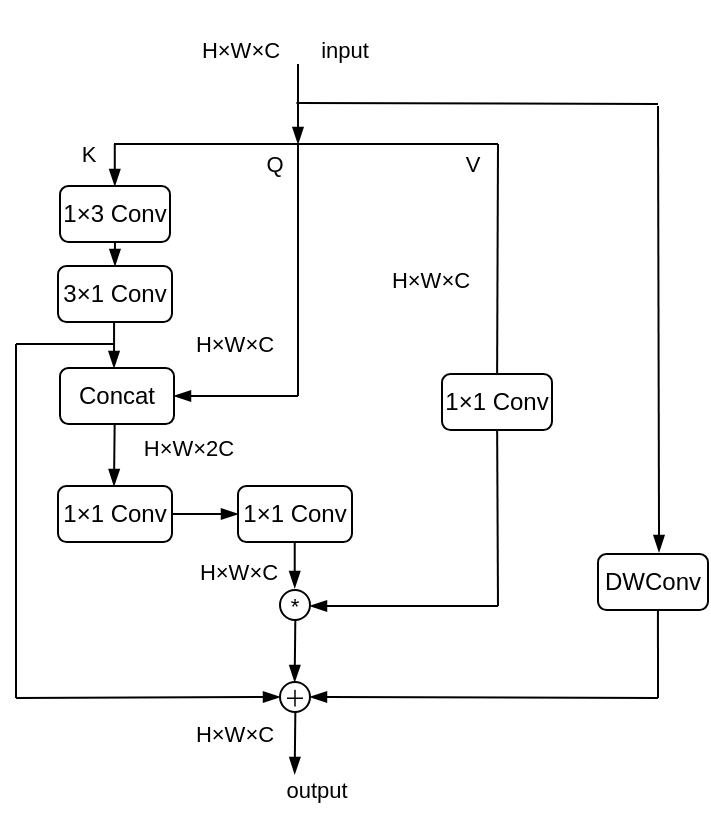 <mxfile version="21.5.0" type="github">
  <diagram name="Page-1" id="gEg1V6Gbbd0wJ8AVt90H">
    <mxGraphModel dx="819" dy="432" grid="1" gridSize="5" guides="1" tooltips="1" connect="1" arrows="1" fold="1" page="1" pageScale="1" pageWidth="850" pageHeight="1100" math="0" shadow="0">
      <root>
        <mxCell id="0" />
        <mxCell id="1" parent="0" />
        <mxCell id="2SR5AFi4XdRwV4E2U-QK-1" value="1×3 Conv" style="rounded=1;whiteSpace=wrap;html=1;" vertex="1" parent="1">
          <mxGeometry x="361" y="101" width="55" height="28" as="geometry" />
        </mxCell>
        <mxCell id="2SR5AFi4XdRwV4E2U-QK-2" value="" style="endArrow=blockThin;html=1;rounded=0;endFill=1;strokeWidth=1;" edge="1" parent="1">
          <mxGeometry width="50" height="50" relative="1" as="geometry">
            <mxPoint x="480" y="40" as="sourcePoint" />
            <mxPoint x="480" y="80" as="targetPoint" />
          </mxGeometry>
        </mxCell>
        <mxCell id="2SR5AFi4XdRwV4E2U-QK-4" value="" style="endArrow=none;html=1;rounded=0;" edge="1" parent="1">
          <mxGeometry width="50" height="50" relative="1" as="geometry">
            <mxPoint x="388" y="80" as="sourcePoint" />
            <mxPoint x="580" y="80" as="targetPoint" />
          </mxGeometry>
        </mxCell>
        <mxCell id="2SR5AFi4XdRwV4E2U-QK-7" value="" style="endArrow=blockThin;html=1;rounded=0;endFill=1;" edge="1" parent="1">
          <mxGeometry width="50" height="50" relative="1" as="geometry">
            <mxPoint x="388.39" y="80" as="sourcePoint" />
            <mxPoint x="388.39" y="101" as="targetPoint" />
          </mxGeometry>
        </mxCell>
        <mxCell id="2SR5AFi4XdRwV4E2U-QK-10" value="" style="endArrow=blockThin;html=1;rounded=0;endFill=1;" edge="1" parent="1">
          <mxGeometry width="50" height="50" relative="1" as="geometry">
            <mxPoint x="388.48" y="129" as="sourcePoint" />
            <mxPoint x="388.48" y="141" as="targetPoint" />
          </mxGeometry>
        </mxCell>
        <mxCell id="2SR5AFi4XdRwV4E2U-QK-11" value="3×1 Conv" style="rounded=1;whiteSpace=wrap;html=1;" vertex="1" parent="1">
          <mxGeometry x="360" y="141" width="57" height="28" as="geometry" />
        </mxCell>
        <mxCell id="2SR5AFi4XdRwV4E2U-QK-14" value="Concat" style="rounded=1;whiteSpace=wrap;html=1;" vertex="1" parent="1">
          <mxGeometry x="361" y="192" width="57" height="28" as="geometry" />
        </mxCell>
        <mxCell id="2SR5AFi4XdRwV4E2U-QK-15" value="" style="endArrow=blockThin;html=1;rounded=0;endFill=1;exitX=0.492;exitY=1.015;exitDx=0;exitDy=0;exitPerimeter=0;" edge="1" parent="1" source="2SR5AFi4XdRwV4E2U-QK-11">
          <mxGeometry width="50" height="50" relative="1" as="geometry">
            <mxPoint x="388" y="171" as="sourcePoint" />
            <mxPoint x="388" y="192" as="targetPoint" />
          </mxGeometry>
        </mxCell>
        <mxCell id="2SR5AFi4XdRwV4E2U-QK-17" value="" style="endArrow=none;html=1;rounded=0;labelBackgroundColor=default;strokeColor=default;fontFamily=Helvetica;fontSize=11;fontColor=default;shape=connector;" edge="1" parent="1">
          <mxGeometry width="50" height="50" relative="1" as="geometry">
            <mxPoint x="480" y="206" as="sourcePoint" />
            <mxPoint x="480" y="80" as="targetPoint" />
          </mxGeometry>
        </mxCell>
        <mxCell id="2SR5AFi4XdRwV4E2U-QK-18" value="" style="endArrow=blockThin;html=1;rounded=0;endFill=1;entryX=1;entryY=0.5;entryDx=0;entryDy=0;" edge="1" parent="1" target="2SR5AFi4XdRwV4E2U-QK-14">
          <mxGeometry width="50" height="50" relative="1" as="geometry">
            <mxPoint x="480" y="206" as="sourcePoint" />
            <mxPoint x="431" y="212" as="targetPoint" />
          </mxGeometry>
        </mxCell>
        <mxCell id="2SR5AFi4XdRwV4E2U-QK-19" value="K" style="text;html=1;align=center;verticalAlign=middle;resizable=0;points=[];autosize=1;strokeColor=none;fillColor=none;fontSize=11;fontFamily=Helvetica;fontColor=default;" vertex="1" parent="1">
          <mxGeometry x="360" y="70" width="30" height="30" as="geometry" />
        </mxCell>
        <mxCell id="2SR5AFi4XdRwV4E2U-QK-20" value="Q" style="text;html=1;align=center;verticalAlign=middle;resizable=0;points=[];autosize=1;strokeColor=none;fillColor=none;fontSize=11;fontFamily=Helvetica;fontColor=default;" vertex="1" parent="1">
          <mxGeometry x="453" y="75" width="30" height="30" as="geometry" />
        </mxCell>
        <mxCell id="2SR5AFi4XdRwV4E2U-QK-22" value="V" style="text;html=1;align=center;verticalAlign=middle;resizable=0;points=[];autosize=1;strokeColor=none;fillColor=none;fontSize=11;fontFamily=Helvetica;fontColor=default;" vertex="1" parent="1">
          <mxGeometry x="552" y="75" width="30" height="30" as="geometry" />
        </mxCell>
        <mxCell id="2SR5AFi4XdRwV4E2U-QK-23" value="input" style="text;html=1;align=center;verticalAlign=middle;resizable=0;points=[];autosize=1;strokeColor=none;fillColor=none;fontSize=11;fontFamily=Helvetica;fontColor=default;" vertex="1" parent="1">
          <mxGeometry x="480" y="18" width="45" height="30" as="geometry" />
        </mxCell>
        <mxCell id="2SR5AFi4XdRwV4E2U-QK-24" value="&lt;p style=&quot;line-height: 100%;&quot;&gt;&lt;font style=&quot;font-size: 11px;&quot;&gt;H×W×C&lt;/font&gt;&lt;/p&gt;" style="text;html=1;align=center;verticalAlign=middle;resizable=0;points=[];autosize=1;strokeColor=none;fillColor=none;fontSize=11;fontFamily=Helvetica;fontColor=default;" vertex="1" parent="1">
          <mxGeometry x="418" y="8" width="65" height="50" as="geometry" />
        </mxCell>
        <mxCell id="2SR5AFi4XdRwV4E2U-QK-28" value="H×W×C" style="text;html=1;align=center;verticalAlign=middle;resizable=0;points=[];autosize=1;strokeColor=none;fillColor=none;fontSize=11;fontFamily=Helvetica;fontColor=default;" vertex="1" parent="1">
          <mxGeometry x="415" y="165" width="65" height="30" as="geometry" />
        </mxCell>
        <mxCell id="2SR5AFi4XdRwV4E2U-QK-30" value="" style="endArrow=blockThin;html=1;rounded=0;endFill=1;exitX=0.492;exitY=1.015;exitDx=0;exitDy=0;exitPerimeter=0;" edge="1" parent="1">
          <mxGeometry width="50" height="50" relative="1" as="geometry">
            <mxPoint x="388.33" y="220" as="sourcePoint" />
            <mxPoint x="388" y="251" as="targetPoint" />
          </mxGeometry>
        </mxCell>
        <mxCell id="2SR5AFi4XdRwV4E2U-QK-31" value="H×W×2C" style="text;html=1;align=center;verticalAlign=middle;resizable=0;points=[];autosize=1;strokeColor=none;fillColor=none;fontSize=11;fontFamily=Helvetica;fontColor=default;" vertex="1" parent="1">
          <mxGeometry x="390" y="217" width="70" height="30" as="geometry" />
        </mxCell>
        <mxCell id="2SR5AFi4XdRwV4E2U-QK-32" value="1×1 Conv" style="rounded=1;whiteSpace=wrap;html=1;" vertex="1" parent="1">
          <mxGeometry x="360" y="251" width="57" height="28" as="geometry" />
        </mxCell>
        <mxCell id="2SR5AFi4XdRwV4E2U-QK-33" value="1×1 Conv" style="rounded=1;whiteSpace=wrap;html=1;" vertex="1" parent="1">
          <mxGeometry x="450" y="251" width="57" height="28" as="geometry" />
        </mxCell>
        <mxCell id="2SR5AFi4XdRwV4E2U-QK-34" value="" style="endArrow=blockThin;html=1;rounded=0;endFill=1;entryX=0;entryY=0.5;entryDx=0;entryDy=0;exitX=1;exitY=0.5;exitDx=0;exitDy=0;" edge="1" parent="1" source="2SR5AFi4XdRwV4E2U-QK-32" target="2SR5AFi4XdRwV4E2U-QK-33">
          <mxGeometry width="50" height="50" relative="1" as="geometry">
            <mxPoint x="410" y="264.95" as="sourcePoint" />
            <mxPoint x="430" y="264.95" as="targetPoint" />
          </mxGeometry>
        </mxCell>
        <mxCell id="2SR5AFi4XdRwV4E2U-QK-35" value="" style="endArrow=none;html=1;rounded=0;labelBackgroundColor=default;strokeColor=default;fontFamily=Helvetica;fontSize=11;fontColor=default;shape=connector;" edge="1" parent="1" source="2SR5AFi4XdRwV4E2U-QK-52">
          <mxGeometry width="50" height="50" relative="1" as="geometry">
            <mxPoint x="580" y="311" as="sourcePoint" />
            <mxPoint x="580" y="80" as="targetPoint" />
          </mxGeometry>
        </mxCell>
        <mxCell id="2SR5AFi4XdRwV4E2U-QK-36" value="H×W×C" style="text;html=1;align=center;verticalAlign=middle;resizable=0;points=[];autosize=1;strokeColor=none;fillColor=none;fontSize=11;fontFamily=Helvetica;fontColor=default;" vertex="1" parent="1">
          <mxGeometry x="513" y="133" width="65" height="30" as="geometry" />
        </mxCell>
        <mxCell id="2SR5AFi4XdRwV4E2U-QK-37" value="" style="endArrow=blockThin;html=1;rounded=0;endFill=1;exitX=0.492;exitY=1.015;exitDx=0;exitDy=0;exitPerimeter=0;" edge="1" parent="1">
          <mxGeometry width="50" height="50" relative="1" as="geometry">
            <mxPoint x="478.36" y="279" as="sourcePoint" />
            <mxPoint x="478.36" y="302" as="targetPoint" />
          </mxGeometry>
        </mxCell>
        <mxCell id="2SR5AFi4XdRwV4E2U-QK-40" value="*" style="ellipse;whiteSpace=wrap;html=1;aspect=fixed;fontFamily=Helvetica;fontSize=11;fontColor=default;" vertex="1" parent="1">
          <mxGeometry x="471" y="303" width="15" height="15" as="geometry" />
        </mxCell>
        <mxCell id="2SR5AFi4XdRwV4E2U-QK-41" value="" style="endArrow=blockThin;html=1;rounded=0;endFill=1;entryX=1.122;entryY=0.485;entryDx=0;entryDy=0;entryPerimeter=0;" edge="1" parent="1">
          <mxGeometry width="50" height="50" relative="1" as="geometry">
            <mxPoint x="580" y="311" as="sourcePoint" />
            <mxPoint x="486.0" y="310.995" as="targetPoint" />
          </mxGeometry>
        </mxCell>
        <mxCell id="2SR5AFi4XdRwV4E2U-QK-42" value="＋" style="ellipse;whiteSpace=wrap;html=1;aspect=fixed;fontFamily=Helvetica;fontSize=11;fontColor=default;" vertex="1" parent="1">
          <mxGeometry x="471" y="349" width="15" height="15" as="geometry" />
        </mxCell>
        <mxCell id="2SR5AFi4XdRwV4E2U-QK-44" value="" style="endArrow=blockThin;html=1;rounded=0;endFill=1;exitX=0.492;exitY=1.015;exitDx=0;exitDy=0;exitPerimeter=0;" edge="1" parent="1">
          <mxGeometry width="50" height="50" relative="1" as="geometry">
            <mxPoint x="478.66" y="318" as="sourcePoint" />
            <mxPoint x="478.33" y="349" as="targetPoint" />
          </mxGeometry>
        </mxCell>
        <mxCell id="2SR5AFi4XdRwV4E2U-QK-46" value="" style="endArrow=none;html=1;rounded=0;labelBackgroundColor=default;strokeColor=default;fontFamily=Helvetica;fontSize=11;fontColor=default;shape=connector;" edge="1" parent="1">
          <mxGeometry width="50" height="50" relative="1" as="geometry">
            <mxPoint x="339" y="180" as="sourcePoint" />
            <mxPoint x="388" y="180" as="targetPoint" />
          </mxGeometry>
        </mxCell>
        <mxCell id="2SR5AFi4XdRwV4E2U-QK-47" value="" style="endArrow=none;html=1;rounded=0;labelBackgroundColor=default;strokeColor=default;fontFamily=Helvetica;fontSize=11;fontColor=default;shape=connector;" edge="1" parent="1">
          <mxGeometry width="50" height="50" relative="1" as="geometry">
            <mxPoint x="339" y="180" as="sourcePoint" />
            <mxPoint x="388" y="180" as="targetPoint" />
          </mxGeometry>
        </mxCell>
        <mxCell id="2SR5AFi4XdRwV4E2U-QK-50" value="" style="endArrow=none;html=1;rounded=0;labelBackgroundColor=default;strokeColor=default;fontFamily=Helvetica;fontSize=11;fontColor=default;shape=connector;" edge="1" parent="1">
          <mxGeometry width="50" height="50" relative="1" as="geometry">
            <mxPoint x="339" y="357" as="sourcePoint" />
            <mxPoint x="339" y="180" as="targetPoint" />
            <Array as="points">
              <mxPoint x="339" y="211" />
            </Array>
          </mxGeometry>
        </mxCell>
        <mxCell id="2SR5AFi4XdRwV4E2U-QK-51" value="" style="endArrow=blockThin;html=1;rounded=0;endFill=1;entryX=0;entryY=0.5;entryDx=0;entryDy=0;" edge="1" parent="1" target="2SR5AFi4XdRwV4E2U-QK-42">
          <mxGeometry width="50" height="50" relative="1" as="geometry">
            <mxPoint x="339" y="357" as="sourcePoint" />
            <mxPoint x="340" y="382" as="targetPoint" />
          </mxGeometry>
        </mxCell>
        <mxCell id="2SR5AFi4XdRwV4E2U-QK-53" value="" style="endArrow=none;html=1;rounded=0;labelBackgroundColor=default;strokeColor=default;fontFamily=Helvetica;fontSize=11;fontColor=default;shape=connector;" edge="1" parent="1" target="2SR5AFi4XdRwV4E2U-QK-52">
          <mxGeometry width="50" height="50" relative="1" as="geometry">
            <mxPoint x="580" y="311" as="sourcePoint" />
            <mxPoint x="580" y="80" as="targetPoint" />
          </mxGeometry>
        </mxCell>
        <mxCell id="2SR5AFi4XdRwV4E2U-QK-52" value="1×1 Conv" style="rounded=1;whiteSpace=wrap;html=1;" vertex="1" parent="1">
          <mxGeometry x="552" y="195" width="55" height="28" as="geometry" />
        </mxCell>
        <mxCell id="2SR5AFi4XdRwV4E2U-QK-54" value="" style="endArrow=none;html=1;rounded=0;labelBackgroundColor=default;strokeColor=default;fontFamily=Helvetica;fontSize=11;fontColor=default;shape=connector;exitX=0.942;exitY=1.029;exitDx=0;exitDy=0;exitPerimeter=0;" edge="1" parent="1" source="2SR5AFi4XdRwV4E2U-QK-24">
          <mxGeometry width="50" height="50" relative="1" as="geometry">
            <mxPoint x="566" y="58" as="sourcePoint" />
            <mxPoint x="660" y="60" as="targetPoint" />
          </mxGeometry>
        </mxCell>
        <mxCell id="2SR5AFi4XdRwV4E2U-QK-55" value="DWConv" style="rounded=1;whiteSpace=wrap;html=1;" vertex="1" parent="1">
          <mxGeometry x="630" y="285" width="55" height="28" as="geometry" />
        </mxCell>
        <mxCell id="2SR5AFi4XdRwV4E2U-QK-58" value="" style="endArrow=blockThin;html=1;rounded=0;endFill=1;strokeWidth=1;entryX=0.555;entryY=-0.034;entryDx=0;entryDy=0;entryPerimeter=0;" edge="1" parent="1" target="2SR5AFi4XdRwV4E2U-QK-55">
          <mxGeometry width="50" height="50" relative="1" as="geometry">
            <mxPoint x="660" y="61" as="sourcePoint" />
            <mxPoint x="660" y="101" as="targetPoint" />
          </mxGeometry>
        </mxCell>
        <mxCell id="2SR5AFi4XdRwV4E2U-QK-60" value="" style="endArrow=none;html=1;rounded=0;labelBackgroundColor=default;strokeColor=default;fontFamily=Helvetica;fontSize=11;fontColor=default;shape=connector;entryX=0.545;entryY=0.998;entryDx=0;entryDy=0;entryPerimeter=0;" edge="1" parent="1" target="2SR5AFi4XdRwV4E2U-QK-55">
          <mxGeometry width="50" height="50" relative="1" as="geometry">
            <mxPoint x="660" y="357" as="sourcePoint" />
            <mxPoint x="660" y="314" as="targetPoint" />
          </mxGeometry>
        </mxCell>
        <mxCell id="2SR5AFi4XdRwV4E2U-QK-61" value="" style="endArrow=blockThin;html=1;rounded=0;endFill=1;entryX=1;entryY=0.5;entryDx=0;entryDy=0;" edge="1" parent="1" target="2SR5AFi4XdRwV4E2U-QK-42">
          <mxGeometry width="50" height="50" relative="1" as="geometry">
            <mxPoint x="660" y="357" as="sourcePoint" />
            <mxPoint x="565" y="359.995" as="targetPoint" />
          </mxGeometry>
        </mxCell>
        <mxCell id="2SR5AFi4XdRwV4E2U-QK-62" value="" style="endArrow=blockThin;html=1;rounded=0;endFill=1;exitX=0.492;exitY=1.015;exitDx=0;exitDy=0;exitPerimeter=0;" edge="1" parent="1">
          <mxGeometry width="50" height="50" relative="1" as="geometry">
            <mxPoint x="478.67" y="364" as="sourcePoint" />
            <mxPoint x="478.34" y="395" as="targetPoint" />
          </mxGeometry>
        </mxCell>
        <mxCell id="2SR5AFi4XdRwV4E2U-QK-64" value="output" style="text;html=1;align=center;verticalAlign=middle;resizable=0;points=[];autosize=1;strokeColor=none;fillColor=none;fontSize=11;fontFamily=Helvetica;fontColor=default;" vertex="1" parent="1">
          <mxGeometry x="463" y="390" width="51" height="26" as="geometry" />
        </mxCell>
        <mxCell id="2SR5AFi4XdRwV4E2U-QK-65" value="H×W×C" style="text;html=1;align=center;verticalAlign=middle;resizable=0;points=[];autosize=1;strokeColor=none;fillColor=none;fontSize=11;fontFamily=Helvetica;fontColor=default;" vertex="1" parent="1">
          <mxGeometry x="417" y="279" width="65" height="30" as="geometry" />
        </mxCell>
        <mxCell id="2SR5AFi4XdRwV4E2U-QK-66" value="H×W×C" style="text;html=1;align=center;verticalAlign=middle;resizable=0;points=[];autosize=1;strokeColor=none;fillColor=none;fontSize=11;fontFamily=Helvetica;fontColor=default;" vertex="1" parent="1">
          <mxGeometry x="415" y="360" width="65" height="30" as="geometry" />
        </mxCell>
      </root>
    </mxGraphModel>
  </diagram>
</mxfile>
